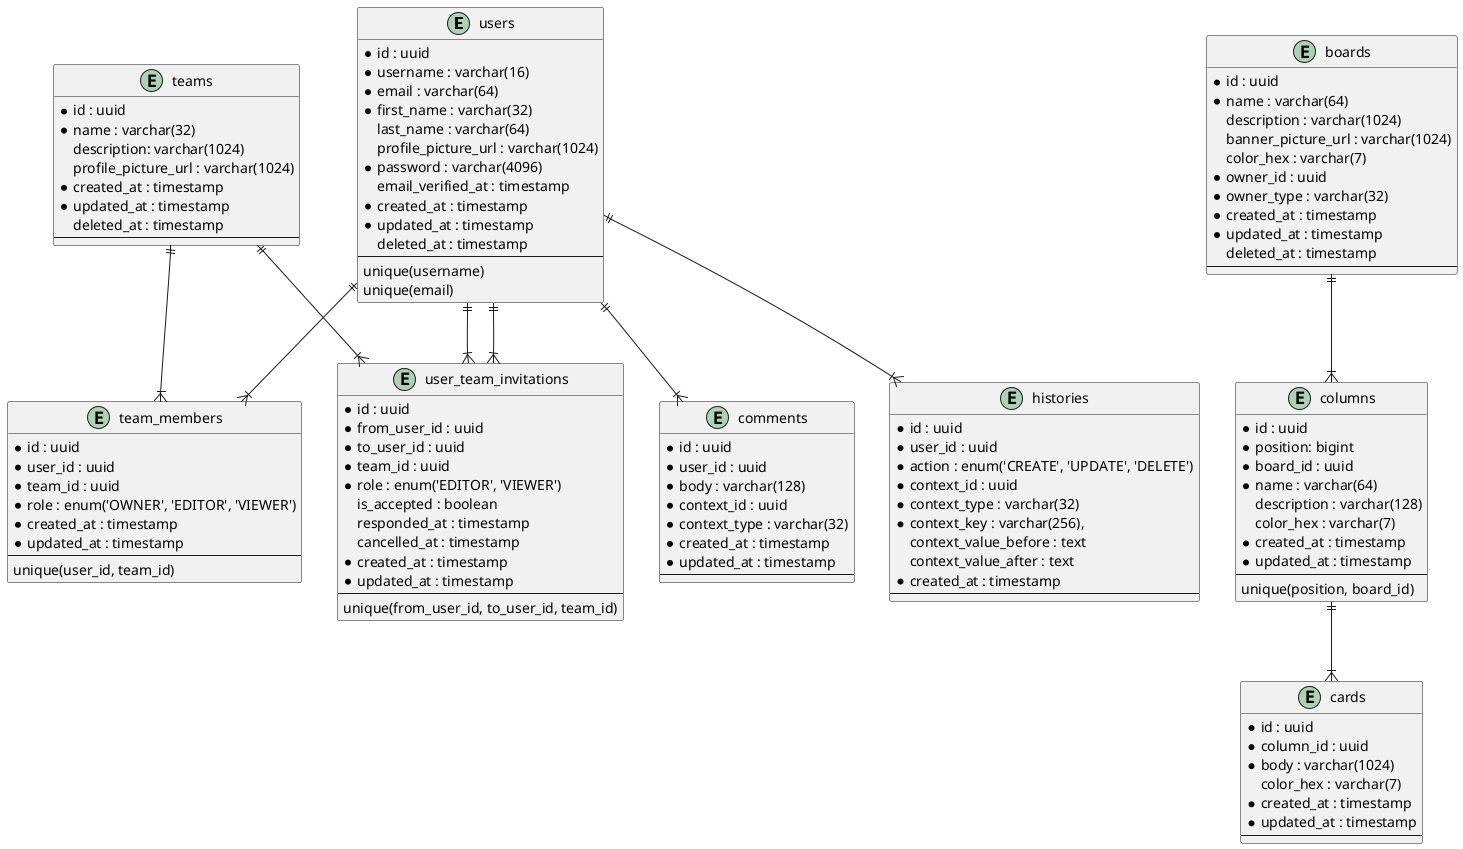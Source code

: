 @startuml Tasque database schema

entity users {
    * id : uuid
    * username : varchar(16)
    * email : varchar(64)
    * first_name : varchar(32)
    last_name : varchar(64)
    profile_picture_url : varchar(1024)
    * password : varchar(4096)
    email_verified_at : timestamp
    * created_at : timestamp
    * updated_at : timestamp
    deleted_at : timestamp
    --
    unique(username)
    unique(email)
}

entity teams {
    * id : uuid
    * name : varchar(32)
    description: varchar(1024)
    profile_picture_url : varchar(1024)
    * created_at : timestamp
    * updated_at : timestamp
    deleted_at : timestamp
    --
}

entity team_members {
    * id : uuid
    * user_id : uuid
    * team_id : uuid
    * role : enum('OWNER', 'EDITOR', 'VIEWER')
    * created_at : timestamp
    * updated_at : timestamp
    --
    unique(user_id, team_id)
}

entity user_team_invitations {
    * id : uuid
    * from_user_id : uuid
    * to_user_id : uuid
    * team_id : uuid
    * role : enum('EDITOR', 'VIEWER')
    is_accepted : boolean
    responded_at : timestamp
    cancelled_at : timestamp
    * created_at : timestamp
    * updated_at : timestamp
    --
    unique(from_user_id, to_user_id, team_id)
}

entity boards {
    * id : uuid
    * name : varchar(64)
    description : varchar(1024)
    banner_picture_url : varchar(1024)
    color_hex : varchar(7)
    * owner_id : uuid
    * owner_type : varchar(32)
    * created_at : timestamp
    * updated_at : timestamp
    deleted_at : timestamp
    --
}

entity columns {
    * id : uuid
    * position: bigint
    * board_id : uuid
    * name : varchar(64)
    description : varchar(128)
    color_hex : varchar(7)
    * created_at : timestamp
    * updated_at : timestamp
    --
    unique(position, board_id)
}

entity cards {
    * id : uuid
    * column_id : uuid
    * body : varchar(1024)
    color_hex : varchar(7)
    * created_at : timestamp
    * updated_at : timestamp
    --
}

entity comments {
    * id : uuid
    * user_id : uuid
    * body : varchar(128)
    * context_id : uuid
    * context_type : varchar(32)
    * created_at : timestamp
    * updated_at : timestamp
    --
}

entity histories {
    * id : uuid
    * user_id : uuid
    * action : enum('CREATE', 'UPDATE', 'DELETE')
    * context_id : uuid
    * context_type : varchar(32)
    * context_key : varchar(256),
    context_value_before : text
    context_value_after : text
    * created_at : timestamp
    --
}

users ||--|{ team_members
teams ||--|{ team_members
users ||--|{ user_team_invitations
users ||--|{ user_team_invitations
teams ||--|{ user_team_invitations
boards ||--|{ columns
columns ||--|{ cards
users ||--|{ comments
users ||--|{ histories

@enduml